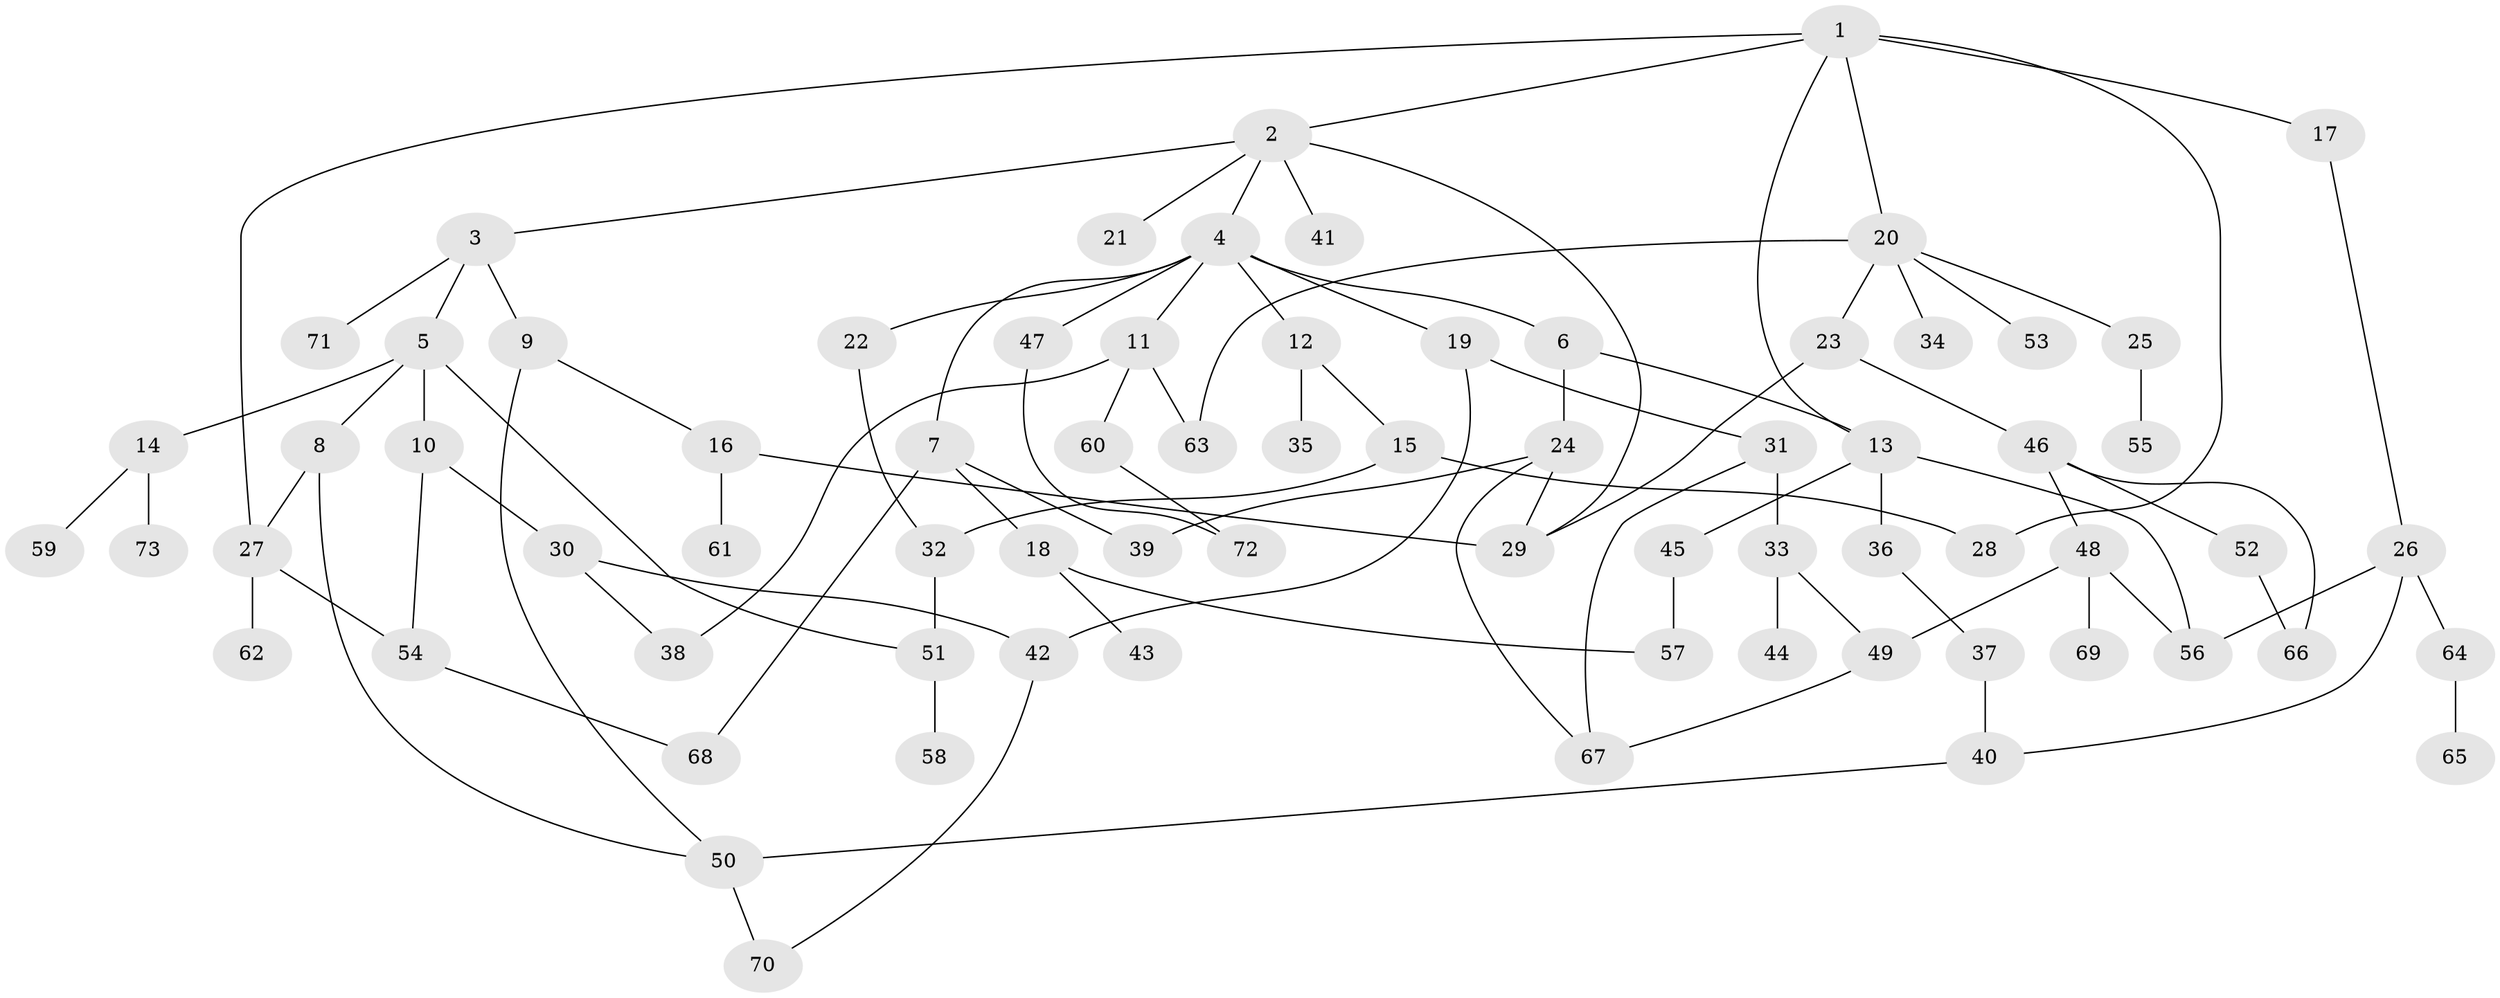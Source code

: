 // coarse degree distribution, {10: 0.022727272727272728, 5: 0.11363636363636363, 3: 0.25, 8: 0.022727272727272728, 6: 0.045454545454545456, 4: 0.11363636363636363, 2: 0.20454545454545456, 1: 0.22727272727272727}
// Generated by graph-tools (version 1.1) at 2025/41/03/06/25 10:41:31]
// undirected, 73 vertices, 98 edges
graph export_dot {
graph [start="1"]
  node [color=gray90,style=filled];
  1;
  2;
  3;
  4;
  5;
  6;
  7;
  8;
  9;
  10;
  11;
  12;
  13;
  14;
  15;
  16;
  17;
  18;
  19;
  20;
  21;
  22;
  23;
  24;
  25;
  26;
  27;
  28;
  29;
  30;
  31;
  32;
  33;
  34;
  35;
  36;
  37;
  38;
  39;
  40;
  41;
  42;
  43;
  44;
  45;
  46;
  47;
  48;
  49;
  50;
  51;
  52;
  53;
  54;
  55;
  56;
  57;
  58;
  59;
  60;
  61;
  62;
  63;
  64;
  65;
  66;
  67;
  68;
  69;
  70;
  71;
  72;
  73;
  1 -- 2;
  1 -- 17;
  1 -- 20;
  1 -- 27;
  1 -- 28;
  1 -- 13;
  2 -- 3;
  2 -- 4;
  2 -- 21;
  2 -- 41;
  2 -- 29;
  3 -- 5;
  3 -- 9;
  3 -- 71;
  4 -- 6;
  4 -- 7;
  4 -- 11;
  4 -- 12;
  4 -- 19;
  4 -- 22;
  4 -- 47;
  5 -- 8;
  5 -- 10;
  5 -- 14;
  5 -- 51;
  6 -- 13;
  6 -- 24;
  7 -- 18;
  7 -- 39;
  7 -- 68;
  8 -- 50;
  8 -- 27;
  9 -- 16;
  9 -- 50;
  10 -- 30;
  10 -- 54;
  11 -- 60;
  11 -- 63;
  11 -- 38;
  12 -- 15;
  12 -- 35;
  13 -- 36;
  13 -- 45;
  13 -- 56;
  14 -- 59;
  14 -- 73;
  15 -- 32;
  15 -- 28;
  16 -- 29;
  16 -- 61;
  17 -- 26;
  18 -- 43;
  18 -- 57;
  19 -- 31;
  19 -- 42;
  20 -- 23;
  20 -- 25;
  20 -- 34;
  20 -- 53;
  20 -- 63;
  22 -- 32;
  23 -- 46;
  23 -- 29;
  24 -- 67;
  24 -- 39;
  24 -- 29;
  25 -- 55;
  26 -- 40;
  26 -- 56;
  26 -- 64;
  27 -- 62;
  27 -- 54;
  30 -- 38;
  30 -- 42;
  31 -- 33;
  31 -- 67;
  32 -- 51;
  33 -- 44;
  33 -- 49;
  36 -- 37;
  37 -- 40;
  40 -- 50;
  42 -- 70;
  45 -- 57;
  46 -- 48;
  46 -- 52;
  46 -- 66;
  47 -- 72;
  48 -- 69;
  48 -- 49;
  48 -- 56;
  49 -- 67;
  50 -- 70;
  51 -- 58;
  52 -- 66;
  54 -- 68;
  60 -- 72;
  64 -- 65;
}
